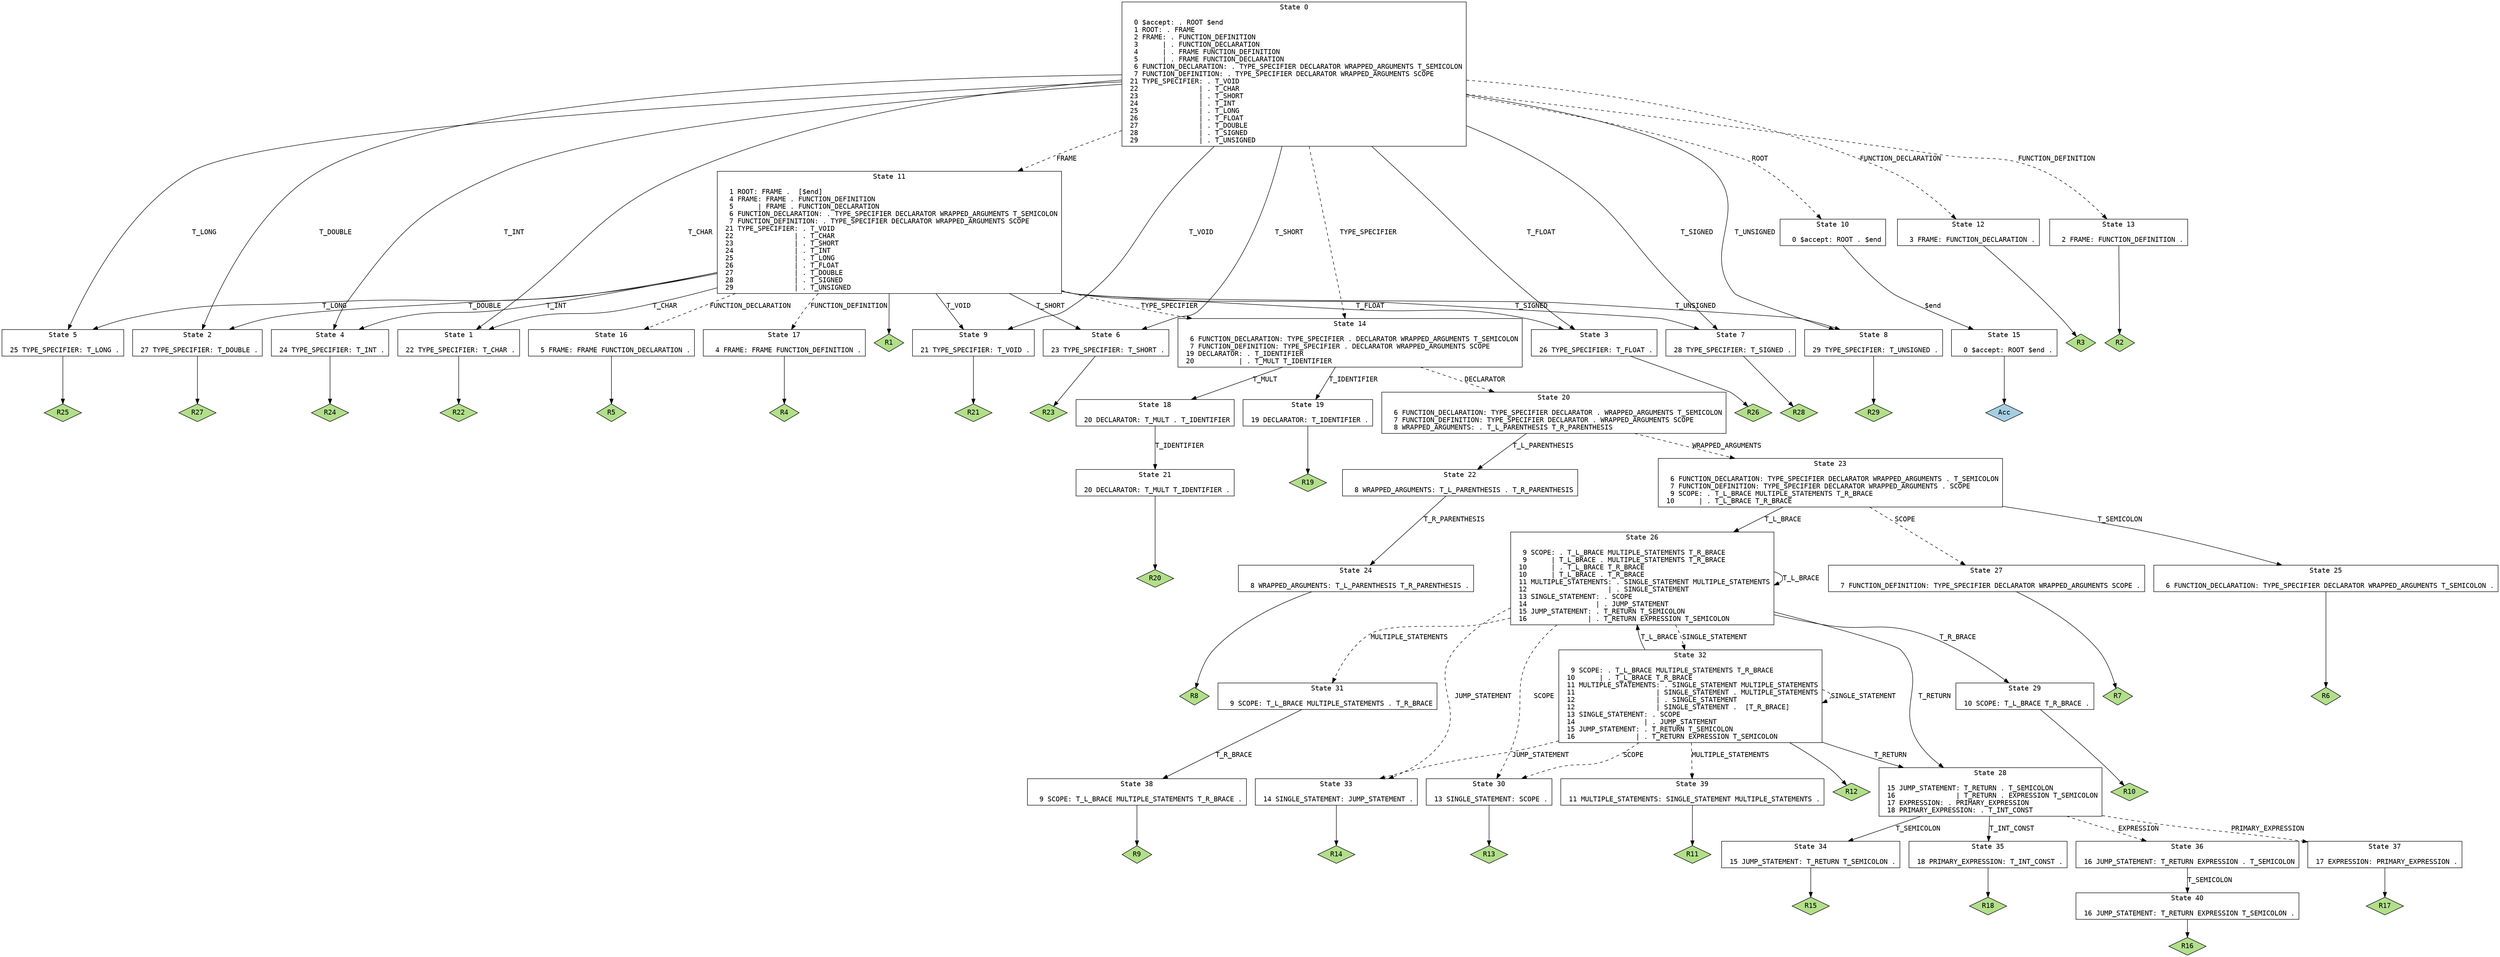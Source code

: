 // Generated by GNU Bison 3.5.1.
// Report bugs to <bug-bison@gnu.org>.
// Home page: <https://www.gnu.org/software/bison/>.

digraph "src/parser.y"
{
  node [fontname = courier, shape = box, colorscheme = paired6]
  edge [fontname = courier]

  0 [label="State 0\n\l  0 $accept: . ROOT $end\l  1 ROOT: . FRAME\l  2 FRAME: . FUNCTION_DEFINITION\l  3      | . FUNCTION_DECLARATION\l  4      | . FRAME FUNCTION_DEFINITION\l  5      | . FRAME FUNCTION_DECLARATION\l  6 FUNCTION_DECLARATION: . TYPE_SPECIFIER DECLARATOR WRAPPED_ARGUMENTS T_SEMICOLON\l  7 FUNCTION_DEFINITION: . TYPE_SPECIFIER DECLARATOR WRAPPED_ARGUMENTS SCOPE\l 21 TYPE_SPECIFIER: . T_VOID\l 22               | . T_CHAR\l 23               | . T_SHORT\l 24               | . T_INT\l 25               | . T_LONG\l 26               | . T_FLOAT\l 27               | . T_DOUBLE\l 28               | . T_SIGNED\l 29               | . T_UNSIGNED\l"]
  0 -> 1 [style=solid label="T_CHAR"]
  0 -> 2 [style=solid label="T_DOUBLE"]
  0 -> 3 [style=solid label="T_FLOAT"]
  0 -> 4 [style=solid label="T_INT"]
  0 -> 5 [style=solid label="T_LONG"]
  0 -> 6 [style=solid label="T_SHORT"]
  0 -> 7 [style=solid label="T_SIGNED"]
  0 -> 8 [style=solid label="T_UNSIGNED"]
  0 -> 9 [style=solid label="T_VOID"]
  0 -> 10 [style=dashed label="ROOT"]
  0 -> 11 [style=dashed label="FRAME"]
  0 -> 12 [style=dashed label="FUNCTION_DECLARATION"]
  0 -> 13 [style=dashed label="FUNCTION_DEFINITION"]
  0 -> 14 [style=dashed label="TYPE_SPECIFIER"]
  1 [label="State 1\n\l 22 TYPE_SPECIFIER: T_CHAR .\l"]
  1 -> "1R22" [style=solid]
 "1R22" [label="R22", fillcolor=3, shape=diamond, style=filled]
  2 [label="State 2\n\l 27 TYPE_SPECIFIER: T_DOUBLE .\l"]
  2 -> "2R27" [style=solid]
 "2R27" [label="R27", fillcolor=3, shape=diamond, style=filled]
  3 [label="State 3\n\l 26 TYPE_SPECIFIER: T_FLOAT .\l"]
  3 -> "3R26" [style=solid]
 "3R26" [label="R26", fillcolor=3, shape=diamond, style=filled]
  4 [label="State 4\n\l 24 TYPE_SPECIFIER: T_INT .\l"]
  4 -> "4R24" [style=solid]
 "4R24" [label="R24", fillcolor=3, shape=diamond, style=filled]
  5 [label="State 5\n\l 25 TYPE_SPECIFIER: T_LONG .\l"]
  5 -> "5R25" [style=solid]
 "5R25" [label="R25", fillcolor=3, shape=diamond, style=filled]
  6 [label="State 6\n\l 23 TYPE_SPECIFIER: T_SHORT .\l"]
  6 -> "6R23" [style=solid]
 "6R23" [label="R23", fillcolor=3, shape=diamond, style=filled]
  7 [label="State 7\n\l 28 TYPE_SPECIFIER: T_SIGNED .\l"]
  7 -> "7R28" [style=solid]
 "7R28" [label="R28", fillcolor=3, shape=diamond, style=filled]
  8 [label="State 8\n\l 29 TYPE_SPECIFIER: T_UNSIGNED .\l"]
  8 -> "8R29" [style=solid]
 "8R29" [label="R29", fillcolor=3, shape=diamond, style=filled]
  9 [label="State 9\n\l 21 TYPE_SPECIFIER: T_VOID .\l"]
  9 -> "9R21" [style=solid]
 "9R21" [label="R21", fillcolor=3, shape=diamond, style=filled]
  10 [label="State 10\n\l  0 $accept: ROOT . $end\l"]
  10 -> 15 [style=solid label="$end"]
  11 [label="State 11\n\l  1 ROOT: FRAME .  [$end]\l  4 FRAME: FRAME . FUNCTION_DEFINITION\l  5      | FRAME . FUNCTION_DECLARATION\l  6 FUNCTION_DECLARATION: . TYPE_SPECIFIER DECLARATOR WRAPPED_ARGUMENTS T_SEMICOLON\l  7 FUNCTION_DEFINITION: . TYPE_SPECIFIER DECLARATOR WRAPPED_ARGUMENTS SCOPE\l 21 TYPE_SPECIFIER: . T_VOID\l 22               | . T_CHAR\l 23               | . T_SHORT\l 24               | . T_INT\l 25               | . T_LONG\l 26               | . T_FLOAT\l 27               | . T_DOUBLE\l 28               | . T_SIGNED\l 29               | . T_UNSIGNED\l"]
  11 -> 1 [style=solid label="T_CHAR"]
  11 -> 2 [style=solid label="T_DOUBLE"]
  11 -> 3 [style=solid label="T_FLOAT"]
  11 -> 4 [style=solid label="T_INT"]
  11 -> 5 [style=solid label="T_LONG"]
  11 -> 6 [style=solid label="T_SHORT"]
  11 -> 7 [style=solid label="T_SIGNED"]
  11 -> 8 [style=solid label="T_UNSIGNED"]
  11 -> 9 [style=solid label="T_VOID"]
  11 -> 16 [style=dashed label="FUNCTION_DECLARATION"]
  11 -> 17 [style=dashed label="FUNCTION_DEFINITION"]
  11 -> 14 [style=dashed label="TYPE_SPECIFIER"]
  11 -> "11R1" [style=solid]
 "11R1" [label="R1", fillcolor=3, shape=diamond, style=filled]
  12 [label="State 12\n\l  3 FRAME: FUNCTION_DECLARATION .\l"]
  12 -> "12R3" [style=solid]
 "12R3" [label="R3", fillcolor=3, shape=diamond, style=filled]
  13 [label="State 13\n\l  2 FRAME: FUNCTION_DEFINITION .\l"]
  13 -> "13R2" [style=solid]
 "13R2" [label="R2", fillcolor=3, shape=diamond, style=filled]
  14 [label="State 14\n\l  6 FUNCTION_DECLARATION: TYPE_SPECIFIER . DECLARATOR WRAPPED_ARGUMENTS T_SEMICOLON\l  7 FUNCTION_DEFINITION: TYPE_SPECIFIER . DECLARATOR WRAPPED_ARGUMENTS SCOPE\l 19 DECLARATOR: . T_IDENTIFIER\l 20           | . T_MULT T_IDENTIFIER\l"]
  14 -> 18 [style=solid label="T_MULT"]
  14 -> 19 [style=solid label="T_IDENTIFIER"]
  14 -> 20 [style=dashed label="DECLARATOR"]
  15 [label="State 15\n\l  0 $accept: ROOT $end .\l"]
  15 -> "15R0" [style=solid]
 "15R0" [label="Acc", fillcolor=1, shape=diamond, style=filled]
  16 [label="State 16\n\l  5 FRAME: FRAME FUNCTION_DECLARATION .\l"]
  16 -> "16R5" [style=solid]
 "16R5" [label="R5", fillcolor=3, shape=diamond, style=filled]
  17 [label="State 17\n\l  4 FRAME: FRAME FUNCTION_DEFINITION .\l"]
  17 -> "17R4" [style=solid]
 "17R4" [label="R4", fillcolor=3, shape=diamond, style=filled]
  18 [label="State 18\n\l 20 DECLARATOR: T_MULT . T_IDENTIFIER\l"]
  18 -> 21 [style=solid label="T_IDENTIFIER"]
  19 [label="State 19\n\l 19 DECLARATOR: T_IDENTIFIER .\l"]
  19 -> "19R19" [style=solid]
 "19R19" [label="R19", fillcolor=3, shape=diamond, style=filled]
  20 [label="State 20\n\l  6 FUNCTION_DECLARATION: TYPE_SPECIFIER DECLARATOR . WRAPPED_ARGUMENTS T_SEMICOLON\l  7 FUNCTION_DEFINITION: TYPE_SPECIFIER DECLARATOR . WRAPPED_ARGUMENTS SCOPE\l  8 WRAPPED_ARGUMENTS: . T_L_PARENTHESIS T_R_PARENTHESIS\l"]
  20 -> 22 [style=solid label="T_L_PARENTHESIS"]
  20 -> 23 [style=dashed label="WRAPPED_ARGUMENTS"]
  21 [label="State 21\n\l 20 DECLARATOR: T_MULT T_IDENTIFIER .\l"]
  21 -> "21R20" [style=solid]
 "21R20" [label="R20", fillcolor=3, shape=diamond, style=filled]
  22 [label="State 22\n\l  8 WRAPPED_ARGUMENTS: T_L_PARENTHESIS . T_R_PARENTHESIS\l"]
  22 -> 24 [style=solid label="T_R_PARENTHESIS"]
  23 [label="State 23\n\l  6 FUNCTION_DECLARATION: TYPE_SPECIFIER DECLARATOR WRAPPED_ARGUMENTS . T_SEMICOLON\l  7 FUNCTION_DEFINITION: TYPE_SPECIFIER DECLARATOR WRAPPED_ARGUMENTS . SCOPE\l  9 SCOPE: . T_L_BRACE MULTIPLE_STATEMENTS T_R_BRACE\l 10      | . T_L_BRACE T_R_BRACE\l"]
  23 -> 25 [style=solid label="T_SEMICOLON"]
  23 -> 26 [style=solid label="T_L_BRACE"]
  23 -> 27 [style=dashed label="SCOPE"]
  24 [label="State 24\n\l  8 WRAPPED_ARGUMENTS: T_L_PARENTHESIS T_R_PARENTHESIS .\l"]
  24 -> "24R8" [style=solid]
 "24R8" [label="R8", fillcolor=3, shape=diamond, style=filled]
  25 [label="State 25\n\l  6 FUNCTION_DECLARATION: TYPE_SPECIFIER DECLARATOR WRAPPED_ARGUMENTS T_SEMICOLON .\l"]
  25 -> "25R6" [style=solid]
 "25R6" [label="R6", fillcolor=3, shape=diamond, style=filled]
  26 [label="State 26\n\l  9 SCOPE: . T_L_BRACE MULTIPLE_STATEMENTS T_R_BRACE\l  9      | T_L_BRACE . MULTIPLE_STATEMENTS T_R_BRACE\l 10      | . T_L_BRACE T_R_BRACE\l 10      | T_L_BRACE . T_R_BRACE\l 11 MULTIPLE_STATEMENTS: . SINGLE_STATEMENT MULTIPLE_STATEMENTS\l 12                    | . SINGLE_STATEMENT\l 13 SINGLE_STATEMENT: . SCOPE\l 14                 | . JUMP_STATEMENT\l 15 JUMP_STATEMENT: . T_RETURN T_SEMICOLON\l 16               | . T_RETURN EXPRESSION T_SEMICOLON\l"]
  26 -> 28 [style=solid label="T_RETURN"]
  26 -> 26 [style=solid label="T_L_BRACE"]
  26 -> 29 [style=solid label="T_R_BRACE"]
  26 -> 30 [style=dashed label="SCOPE"]
  26 -> 31 [style=dashed label="MULTIPLE_STATEMENTS"]
  26 -> 32 [style=dashed label="SINGLE_STATEMENT"]
  26 -> 33 [style=dashed label="JUMP_STATEMENT"]
  27 [label="State 27\n\l  7 FUNCTION_DEFINITION: TYPE_SPECIFIER DECLARATOR WRAPPED_ARGUMENTS SCOPE .\l"]
  27 -> "27R7" [style=solid]
 "27R7" [label="R7", fillcolor=3, shape=diamond, style=filled]
  28 [label="State 28\n\l 15 JUMP_STATEMENT: T_RETURN . T_SEMICOLON\l 16               | T_RETURN . EXPRESSION T_SEMICOLON\l 17 EXPRESSION: . PRIMARY_EXPRESSION\l 18 PRIMARY_EXPRESSION: . T_INT_CONST\l"]
  28 -> 34 [style=solid label="T_SEMICOLON"]
  28 -> 35 [style=solid label="T_INT_CONST"]
  28 -> 36 [style=dashed label="EXPRESSION"]
  28 -> 37 [style=dashed label="PRIMARY_EXPRESSION"]
  29 [label="State 29\n\l 10 SCOPE: T_L_BRACE T_R_BRACE .\l"]
  29 -> "29R10" [style=solid]
 "29R10" [label="R10", fillcolor=3, shape=diamond, style=filled]
  30 [label="State 30\n\l 13 SINGLE_STATEMENT: SCOPE .\l"]
  30 -> "30R13" [style=solid]
 "30R13" [label="R13", fillcolor=3, shape=diamond, style=filled]
  31 [label="State 31\n\l  9 SCOPE: T_L_BRACE MULTIPLE_STATEMENTS . T_R_BRACE\l"]
  31 -> 38 [style=solid label="T_R_BRACE"]
  32 [label="State 32\n\l  9 SCOPE: . T_L_BRACE MULTIPLE_STATEMENTS T_R_BRACE\l 10      | . T_L_BRACE T_R_BRACE\l 11 MULTIPLE_STATEMENTS: . SINGLE_STATEMENT MULTIPLE_STATEMENTS\l 11                    | SINGLE_STATEMENT . MULTIPLE_STATEMENTS\l 12                    | . SINGLE_STATEMENT\l 12                    | SINGLE_STATEMENT .  [T_R_BRACE]\l 13 SINGLE_STATEMENT: . SCOPE\l 14                 | . JUMP_STATEMENT\l 15 JUMP_STATEMENT: . T_RETURN T_SEMICOLON\l 16               | . T_RETURN EXPRESSION T_SEMICOLON\l"]
  32 -> 28 [style=solid label="T_RETURN"]
  32 -> 26 [style=solid label="T_L_BRACE"]
  32 -> 30 [style=dashed label="SCOPE"]
  32 -> 39 [style=dashed label="MULTIPLE_STATEMENTS"]
  32 -> 32 [style=dashed label="SINGLE_STATEMENT"]
  32 -> 33 [style=dashed label="JUMP_STATEMENT"]
  32 -> "32R12" [style=solid]
 "32R12" [label="R12", fillcolor=3, shape=diamond, style=filled]
  33 [label="State 33\n\l 14 SINGLE_STATEMENT: JUMP_STATEMENT .\l"]
  33 -> "33R14" [style=solid]
 "33R14" [label="R14", fillcolor=3, shape=diamond, style=filled]
  34 [label="State 34\n\l 15 JUMP_STATEMENT: T_RETURN T_SEMICOLON .\l"]
  34 -> "34R15" [style=solid]
 "34R15" [label="R15", fillcolor=3, shape=diamond, style=filled]
  35 [label="State 35\n\l 18 PRIMARY_EXPRESSION: T_INT_CONST .\l"]
  35 -> "35R18" [style=solid]
 "35R18" [label="R18", fillcolor=3, shape=diamond, style=filled]
  36 [label="State 36\n\l 16 JUMP_STATEMENT: T_RETURN EXPRESSION . T_SEMICOLON\l"]
  36 -> 40 [style=solid label="T_SEMICOLON"]
  37 [label="State 37\n\l 17 EXPRESSION: PRIMARY_EXPRESSION .\l"]
  37 -> "37R17" [style=solid]
 "37R17" [label="R17", fillcolor=3, shape=diamond, style=filled]
  38 [label="State 38\n\l  9 SCOPE: T_L_BRACE MULTIPLE_STATEMENTS T_R_BRACE .\l"]
  38 -> "38R9" [style=solid]
 "38R9" [label="R9", fillcolor=3, shape=diamond, style=filled]
  39 [label="State 39\n\l 11 MULTIPLE_STATEMENTS: SINGLE_STATEMENT MULTIPLE_STATEMENTS .\l"]
  39 -> "39R11" [style=solid]
 "39R11" [label="R11", fillcolor=3, shape=diamond, style=filled]
  40 [label="State 40\n\l 16 JUMP_STATEMENT: T_RETURN EXPRESSION T_SEMICOLON .\l"]
  40 -> "40R16" [style=solid]
 "40R16" [label="R16", fillcolor=3, shape=diamond, style=filled]
}
